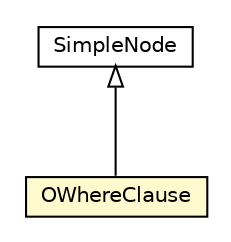 #!/usr/local/bin/dot
#
# Class diagram 
# Generated by UMLGraph version R5_6-24-gf6e263 (http://www.umlgraph.org/)
#

digraph G {
	edge [fontname="Helvetica",fontsize=10,labelfontname="Helvetica",labelfontsize=10];
	node [fontname="Helvetica",fontsize=10,shape=plaintext];
	nodesep=0.25;
	ranksep=0.5;
	// com.orientechnologies.orient.core.sql.parser.OWhereClause
	c7539987 [label=<<table title="com.orientechnologies.orient.core.sql.parser.OWhereClause" border="0" cellborder="1" cellspacing="0" cellpadding="2" port="p" bgcolor="lemonChiffon" href="./OWhereClause.html">
		<tr><td><table border="0" cellspacing="0" cellpadding="1">
<tr><td align="center" balign="center"> OWhereClause </td></tr>
		</table></td></tr>
		</table>>, URL="./OWhereClause.html", fontname="Helvetica", fontcolor="black", fontsize=10.0];
	// com.orientechnologies.orient.core.sql.parser.SimpleNode
	c7540109 [label=<<table title="com.orientechnologies.orient.core.sql.parser.SimpleNode" border="0" cellborder="1" cellspacing="0" cellpadding="2" port="p" href="./SimpleNode.html">
		<tr><td><table border="0" cellspacing="0" cellpadding="1">
<tr><td align="center" balign="center"> SimpleNode </td></tr>
		</table></td></tr>
		</table>>, URL="./SimpleNode.html", fontname="Helvetica", fontcolor="black", fontsize=10.0];
	//com.orientechnologies.orient.core.sql.parser.OWhereClause extends com.orientechnologies.orient.core.sql.parser.SimpleNode
	c7540109:p -> c7539987:p [dir=back,arrowtail=empty];
}

